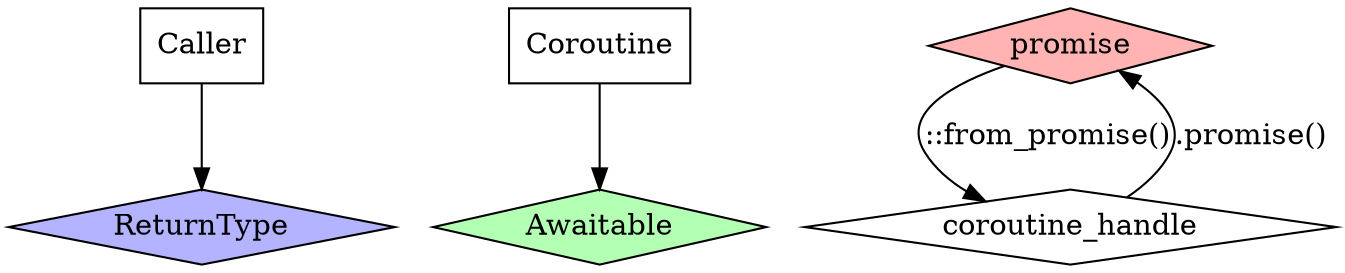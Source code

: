 digraph D {
  graph [ dpi = 300 ]; 

  main [shape=box, label="Caller"]
  f1 [shape=box, label="Coroutine"]
  ret [shape=diamond, label="ReturnType", fillcolor="#b3b3ff", style=filled]
  p [shape=diamond label="promise", fillcolor="#ffb3b3", style=filled]
  handle [shape=diamond label="coroutine_handle"]
  awaitable [shape=diamond label="Awaitable", fillcolor="#b3ffb3", style=filled]

  main -> ret
  f1 -> awaitable
  p -> handle [label = "::from_promise()"]
  handle -> p [label = ".promise()"]
}
